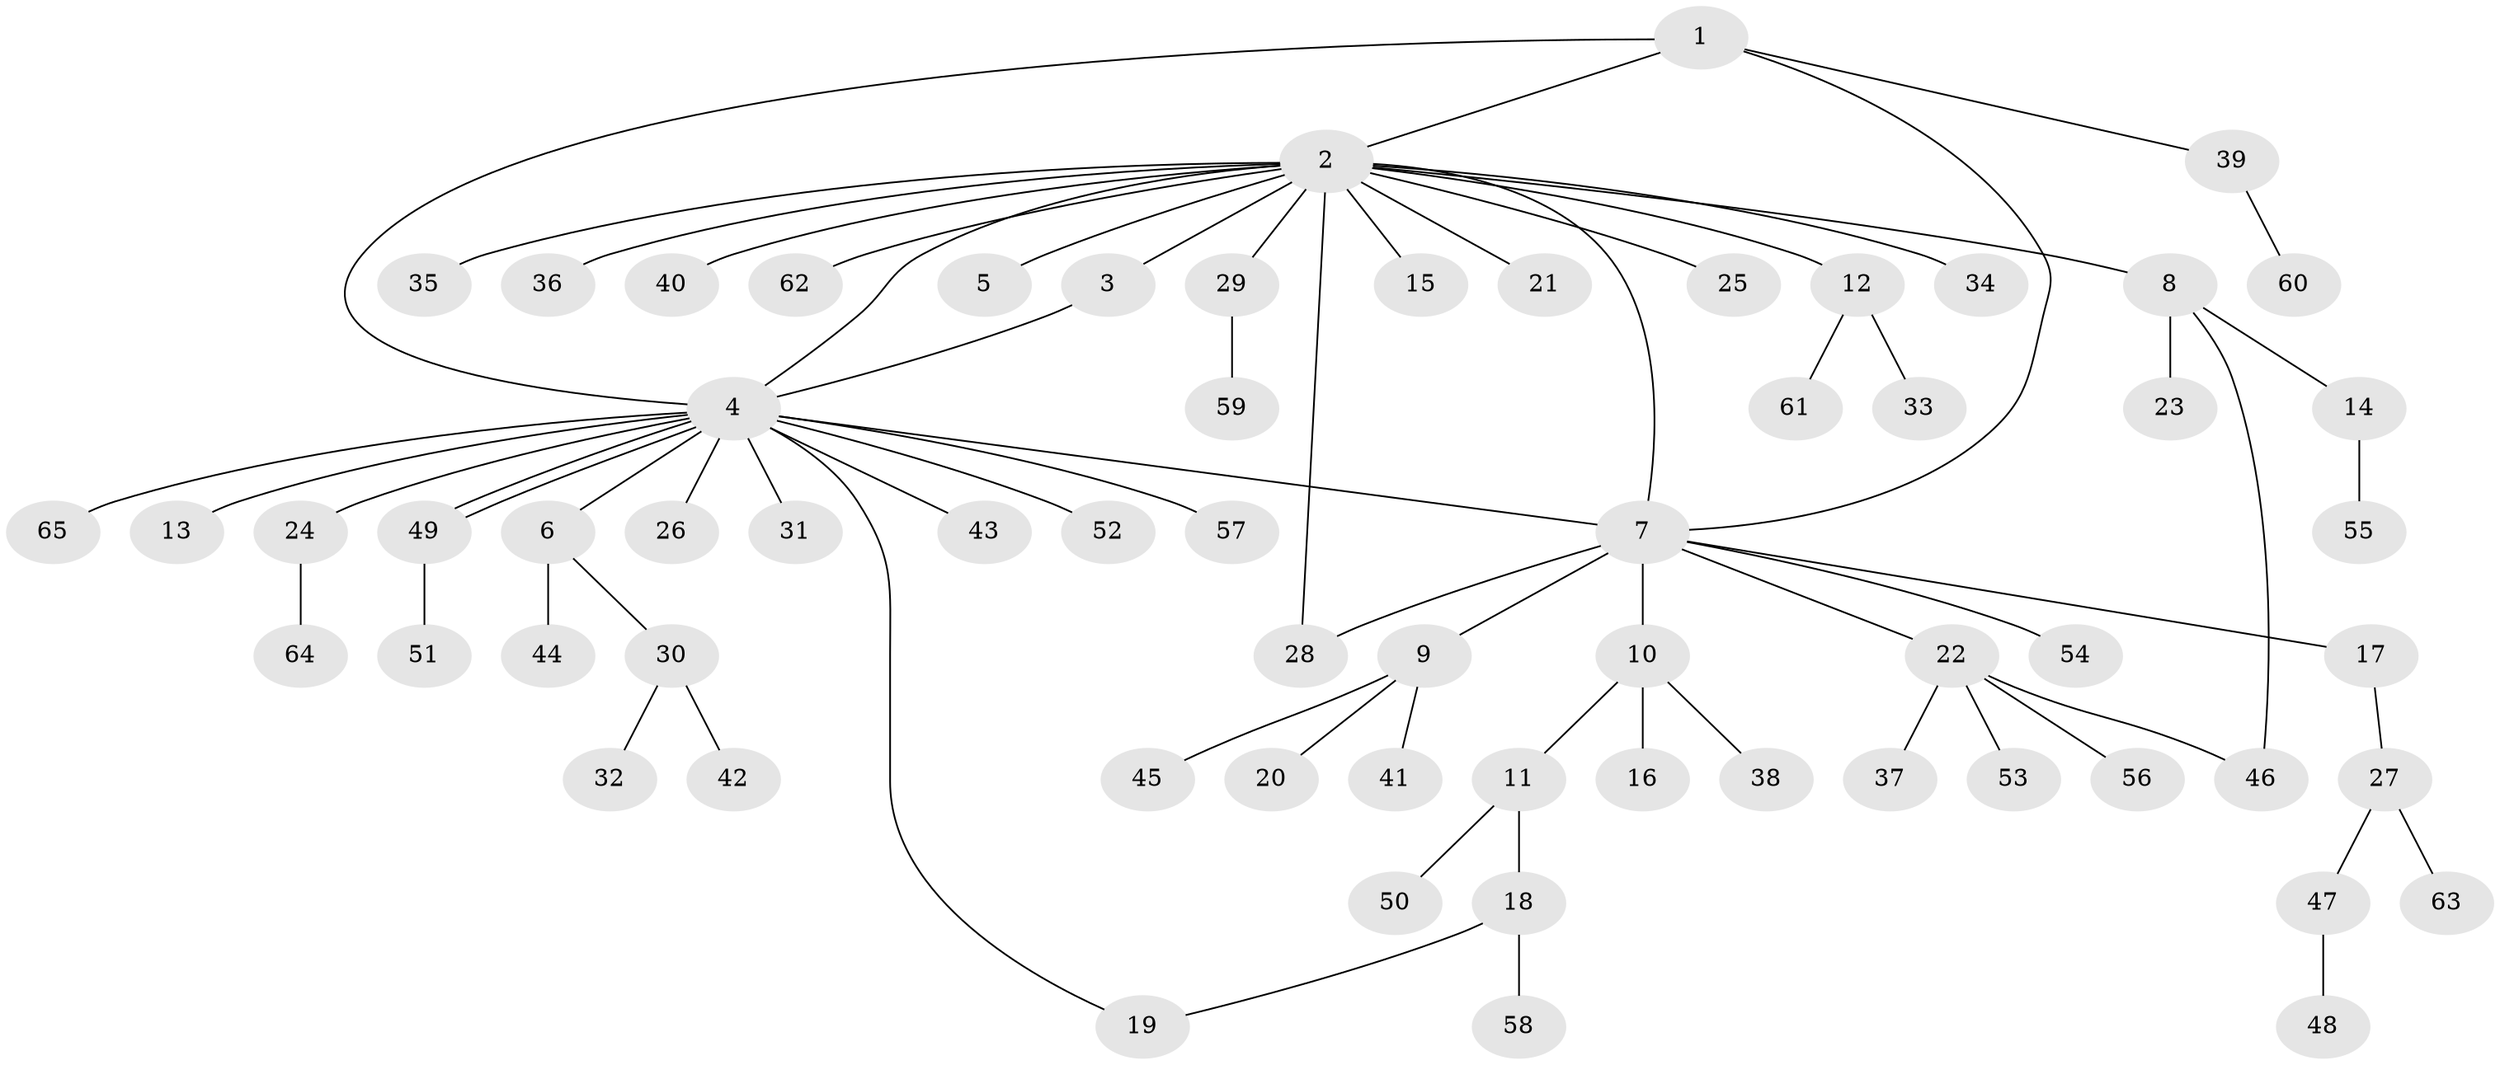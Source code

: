 // Generated by graph-tools (version 1.1) at 2025/25/03/09/25 03:25:56]
// undirected, 65 vertices, 72 edges
graph export_dot {
graph [start="1"]
  node [color=gray90,style=filled];
  1;
  2;
  3;
  4;
  5;
  6;
  7;
  8;
  9;
  10;
  11;
  12;
  13;
  14;
  15;
  16;
  17;
  18;
  19;
  20;
  21;
  22;
  23;
  24;
  25;
  26;
  27;
  28;
  29;
  30;
  31;
  32;
  33;
  34;
  35;
  36;
  37;
  38;
  39;
  40;
  41;
  42;
  43;
  44;
  45;
  46;
  47;
  48;
  49;
  50;
  51;
  52;
  53;
  54;
  55;
  56;
  57;
  58;
  59;
  60;
  61;
  62;
  63;
  64;
  65;
  1 -- 2;
  1 -- 4;
  1 -- 7;
  1 -- 39;
  2 -- 3;
  2 -- 4;
  2 -- 5;
  2 -- 7;
  2 -- 8;
  2 -- 12;
  2 -- 15;
  2 -- 21;
  2 -- 25;
  2 -- 28;
  2 -- 29;
  2 -- 34;
  2 -- 35;
  2 -- 36;
  2 -- 40;
  2 -- 62;
  3 -- 4;
  4 -- 6;
  4 -- 7;
  4 -- 13;
  4 -- 19;
  4 -- 24;
  4 -- 26;
  4 -- 31;
  4 -- 43;
  4 -- 49;
  4 -- 49;
  4 -- 52;
  4 -- 57;
  4 -- 65;
  6 -- 30;
  6 -- 44;
  7 -- 9;
  7 -- 10;
  7 -- 17;
  7 -- 22;
  7 -- 28;
  7 -- 54;
  8 -- 14;
  8 -- 23;
  8 -- 46;
  9 -- 20;
  9 -- 41;
  9 -- 45;
  10 -- 11;
  10 -- 16;
  10 -- 38;
  11 -- 18;
  11 -- 50;
  12 -- 33;
  12 -- 61;
  14 -- 55;
  17 -- 27;
  18 -- 19;
  18 -- 58;
  22 -- 37;
  22 -- 46;
  22 -- 53;
  22 -- 56;
  24 -- 64;
  27 -- 47;
  27 -- 63;
  29 -- 59;
  30 -- 32;
  30 -- 42;
  39 -- 60;
  47 -- 48;
  49 -- 51;
}
